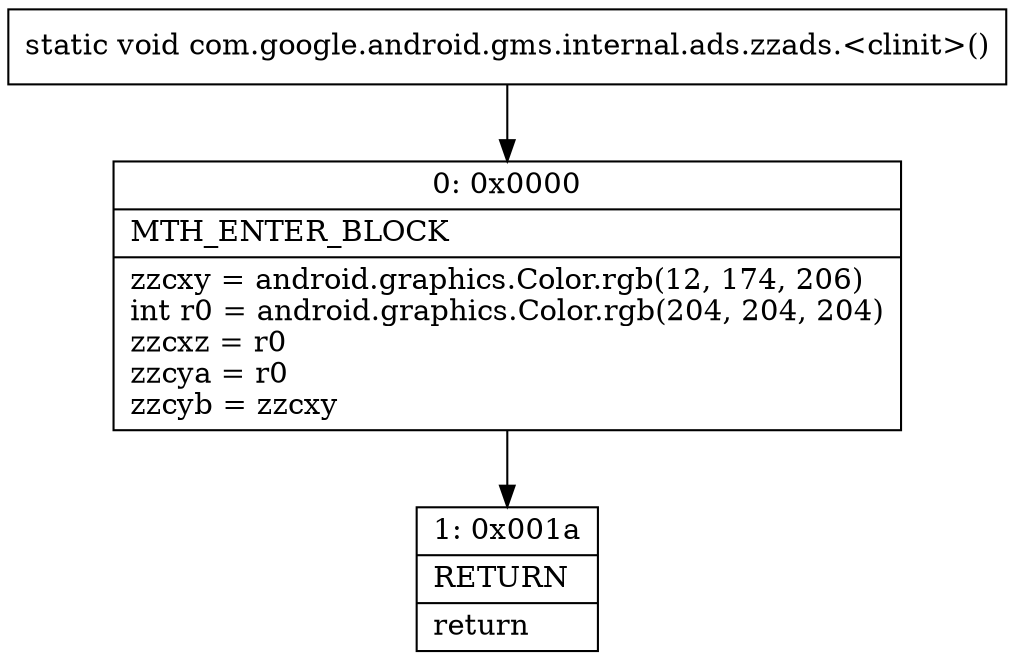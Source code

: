 digraph "CFG forcom.google.android.gms.internal.ads.zzads.\<clinit\>()V" {
Node_0 [shape=record,label="{0\:\ 0x0000|MTH_ENTER_BLOCK\l|zzcxy = android.graphics.Color.rgb(12, 174, 206)\lint r0 = android.graphics.Color.rgb(204, 204, 204)\lzzcxz = r0\lzzcya = r0\lzzcyb = zzcxy\l}"];
Node_1 [shape=record,label="{1\:\ 0x001a|RETURN\l|return\l}"];
MethodNode[shape=record,label="{static void com.google.android.gms.internal.ads.zzads.\<clinit\>() }"];
MethodNode -> Node_0;
Node_0 -> Node_1;
}


